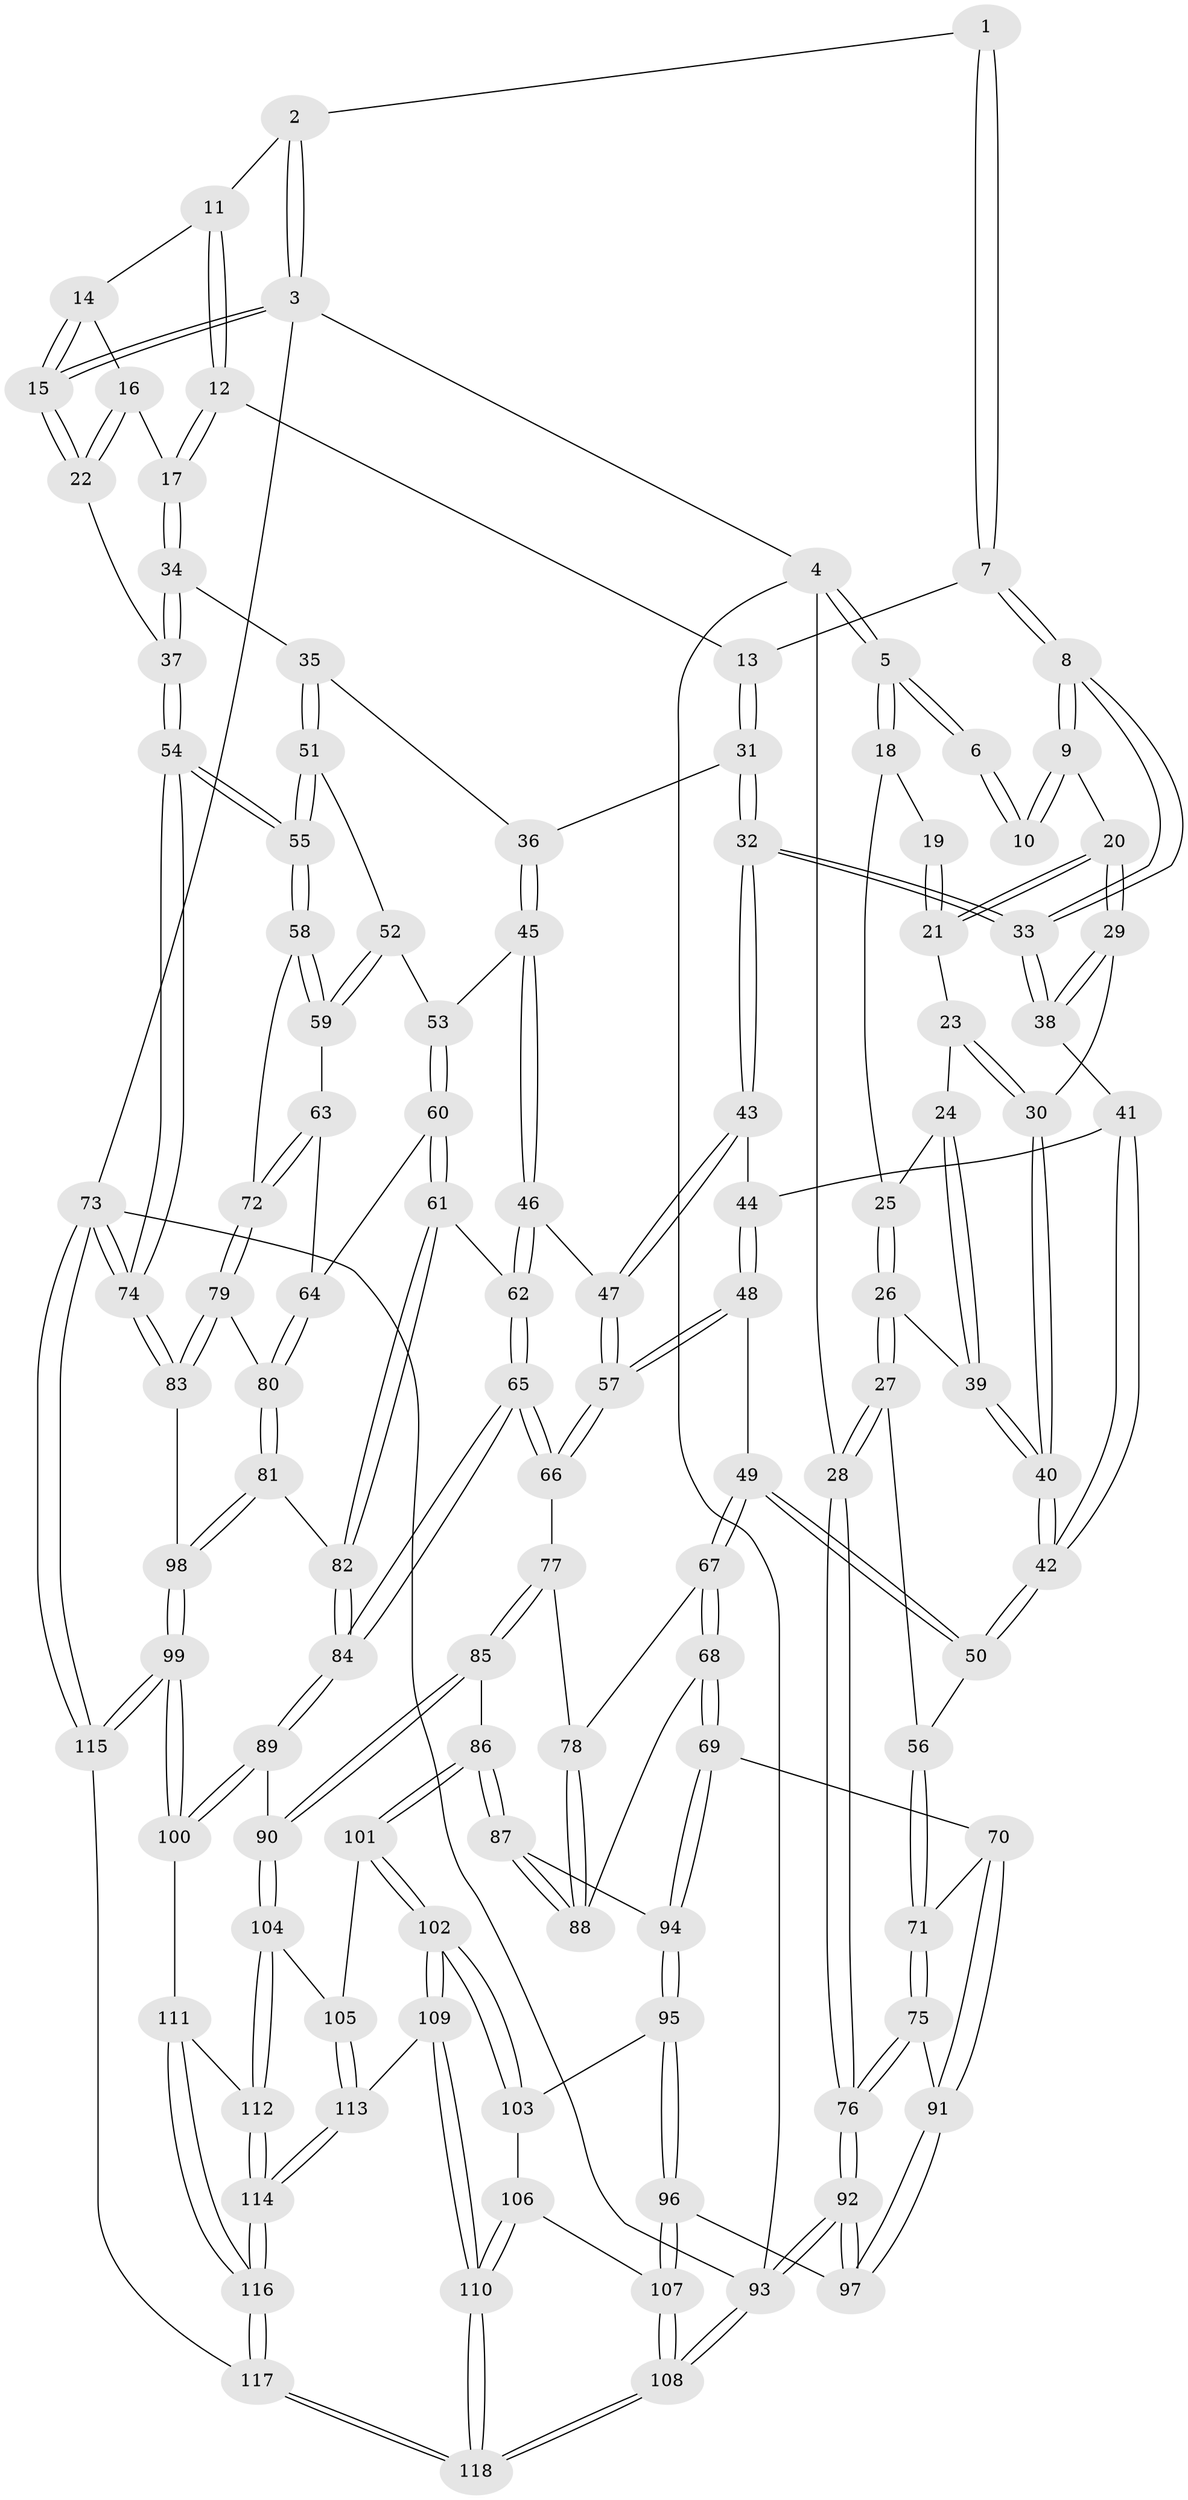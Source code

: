 // Generated by graph-tools (version 1.1) at 2025/03/03/09/25 03:03:15]
// undirected, 118 vertices, 292 edges
graph export_dot {
graph [start="1"]
  node [color=gray90,style=filled];
  1 [pos="+0.6309951709497547+0"];
  2 [pos="+0.7793442812218462+0"];
  3 [pos="+1+0"];
  4 [pos="+0+0"];
  5 [pos="+0+0"];
  6 [pos="+0.4844578763760816+0"];
  7 [pos="+0.5888422958229578+0.13837193608272674"];
  8 [pos="+0.5360233271441+0.18815600722200074"];
  9 [pos="+0.4100487586345145+0.12164610765926519"];
  10 [pos="+0.3941646839560084+0.0831808631997117"];
  11 [pos="+0.8015089475434891+0"];
  12 [pos="+0.7813530893494461+0.13710535613622954"];
  13 [pos="+0.7439845424876296+0.17286129908586942"];
  14 [pos="+0.9467752485812012+0.09957100498883883"];
  15 [pos="+1+0"];
  16 [pos="+0.9599411431638007+0.15993197858835148"];
  17 [pos="+0.88550033113148+0.20192912728336657"];
  18 [pos="+0+0"];
  19 [pos="+0.21758468264282613+0.08861938617208431"];
  20 [pos="+0.36529883513930744+0.21005352449970205"];
  21 [pos="+0.22287088596634982+0.1836138460596991"];
  22 [pos="+1+0.2497694463428555"];
  23 [pos="+0.21832245237376857+0.1975956629990418"];
  24 [pos="+0.19438076493420978+0.22242087054854107"];
  25 [pos="+0.0793941930309354+0.18607835091680563"];
  26 [pos="+0.07427669444063977+0.3543655328788153"];
  27 [pos="+0+0.41591889282718086"];
  28 [pos="+0+0.45101253741064534"];
  29 [pos="+0.36366778860540006+0.22998435413942117"];
  30 [pos="+0.2931280800847206+0.2779101316426738"];
  31 [pos="+0.7271554612832947+0.24489117806089325"];
  32 [pos="+0.5755181482244154+0.3435315255346144"];
  33 [pos="+0.5529208091256727+0.31696993787940897"];
  34 [pos="+0.9008887329501108+0.3431210932064353"];
  35 [pos="+0.8902388567994645+0.353111393969057"];
  36 [pos="+0.8159449481854341+0.3406996743842549"];
  37 [pos="+1+0.29552861736657754"];
  38 [pos="+0.41806941336068265+0.31358505735333453"];
  39 [pos="+0.148274303133541+0.34816851869084103"];
  40 [pos="+0.2587097199707036+0.4009448875412438"];
  41 [pos="+0.41139114906776797+0.3203179016644162"];
  42 [pos="+0.27495759532648467+0.41961785607931046"];
  43 [pos="+0.5815880748302842+0.3750824529257804"];
  44 [pos="+0.423863794717089+0.4129639779805783"];
  45 [pos="+0.6640744439974907+0.4415973889883004"];
  46 [pos="+0.6192199992560762+0.4295044937390022"];
  47 [pos="+0.5956553292000287+0.417250283288851"];
  48 [pos="+0.33152172363677596+0.4981085302864893"];
  49 [pos="+0.316953205115434+0.4940967089978494"];
  50 [pos="+0.2884850890295903+0.4671723521044892"];
  51 [pos="+0.8876908577570765+0.4269598568797691"];
  52 [pos="+0.8759262797436306+0.468787027716929"];
  53 [pos="+0.6932007649117867+0.4675162259918372"];
  54 [pos="+1+0.5174229416200884"];
  55 [pos="+1+0.5202322723944346"];
  56 [pos="+0.1786244961949339+0.5337266039885714"];
  57 [pos="+0.4658001714070513+0.5635355915811632"];
  58 [pos="+0.9286930537600936+0.5634416630417611"];
  59 [pos="+0.8770812808682759+0.4758277699578019"];
  60 [pos="+0.7374500635111365+0.5656125870804253"];
  61 [pos="+0.6920156063292633+0.6244300099446434"];
  62 [pos="+0.6365375957023548+0.6062607909200104"];
  63 [pos="+0.7792334018161159+0.563134444352265"];
  64 [pos="+0.7641657832486146+0.5718797167239582"];
  65 [pos="+0.5336686332388054+0.6450618856094561"];
  66 [pos="+0.47459468158402685+0.6036941685877758"];
  67 [pos="+0.2684632663249295+0.6616491022110598"];
  68 [pos="+0.24928693814392394+0.6909196730930948"];
  69 [pos="+0.24130128696495254+0.6982606076973602"];
  70 [pos="+0.1990137258651243+0.6710510406617444"];
  71 [pos="+0.15956874005681174+0.5816145816240859"];
  72 [pos="+0.9184849794559159+0.5890681373817993"];
  73 [pos="+1+1"];
  74 [pos="+1+1"];
  75 [pos="+0+0.6323904448209992"];
  76 [pos="+0+0.590701963887333"];
  77 [pos="+0.45133936699724886+0.6347008649530657"];
  78 [pos="+0.4435228654758837+0.6406461862111247"];
  79 [pos="+0.8879822612641877+0.7045907343147915"];
  80 [pos="+0.8605768570235725+0.7017567947312436"];
  81 [pos="+0.7136545443601156+0.7431838445365612"];
  82 [pos="+0.7090939583487824+0.7419216969518139"];
  83 [pos="+0.9903097007955911+0.8129724576190402"];
  84 [pos="+0.6041841264182084+0.7742786694270766"];
  85 [pos="+0.4624080550035101+0.7865680495469795"];
  86 [pos="+0.3804259832683212+0.7945077596087093"];
  87 [pos="+0.3787773398039615+0.7923397427404525"];
  88 [pos="+0.3915700023640682+0.7061974881134544"];
  89 [pos="+0.5937090312759297+0.7922573260493192"];
  90 [pos="+0.526794325511515+0.8163351264076317"];
  91 [pos="+0.00844678404051013+0.6950682379730169"];
  92 [pos="+0+1"];
  93 [pos="+0+1"];
  94 [pos="+0.24083589078949771+0.7488699778464083"];
  95 [pos="+0.23146354685437392+0.7650612305915718"];
  96 [pos="+0.10400923509937585+0.8098161490155511"];
  97 [pos="+0.08675882134518426+0.7998051037630157"];
  98 [pos="+0.7610572685009993+0.8589287901567592"];
  99 [pos="+0.7185690402481707+1"];
  100 [pos="+0.6481886351787763+0.9593668170497138"];
  101 [pos="+0.37567216362193256+0.8430808800927642"];
  102 [pos="+0.3399187016035868+0.8876756789512488"];
  103 [pos="+0.2354716736512137+0.7833300094569744"];
  104 [pos="+0.48454402483736936+0.8879179489536285"];
  105 [pos="+0.4423490377152819+0.8814335009542265"];
  106 [pos="+0.23087581595941817+0.8618522824051483"];
  107 [pos="+0.12670894081790132+0.9367298289891504"];
  108 [pos="+0.057135420662713626+1"];
  109 [pos="+0.32493343248018675+0.9365360875497769"];
  110 [pos="+0.3048487970077061+0.9520969092617432"];
  111 [pos="+0.5345683604480359+0.9502777202232586"];
  112 [pos="+0.48940046910903434+0.9235682920093471"];
  113 [pos="+0.38191823327874963+0.9471666435193683"];
  114 [pos="+0.4417269761653123+0.9782127805095349"];
  115 [pos="+0.8213459620884783+1"];
  116 [pos="+0.4648200864562215+1"];
  117 [pos="+0.46552946108814797+1"];
  118 [pos="+0.09337455025117913+1"];
  1 -- 2;
  1 -- 7;
  1 -- 7;
  2 -- 3;
  2 -- 3;
  2 -- 11;
  3 -- 4;
  3 -- 15;
  3 -- 15;
  3 -- 73;
  4 -- 5;
  4 -- 5;
  4 -- 28;
  4 -- 93;
  5 -- 6;
  5 -- 6;
  5 -- 18;
  5 -- 18;
  6 -- 10;
  6 -- 10;
  7 -- 8;
  7 -- 8;
  7 -- 13;
  8 -- 9;
  8 -- 9;
  8 -- 33;
  8 -- 33;
  9 -- 10;
  9 -- 10;
  9 -- 20;
  11 -- 12;
  11 -- 12;
  11 -- 14;
  12 -- 13;
  12 -- 17;
  12 -- 17;
  13 -- 31;
  13 -- 31;
  14 -- 15;
  14 -- 15;
  14 -- 16;
  15 -- 22;
  15 -- 22;
  16 -- 17;
  16 -- 22;
  16 -- 22;
  17 -- 34;
  17 -- 34;
  18 -- 19;
  18 -- 25;
  19 -- 21;
  19 -- 21;
  20 -- 21;
  20 -- 21;
  20 -- 29;
  20 -- 29;
  21 -- 23;
  22 -- 37;
  23 -- 24;
  23 -- 30;
  23 -- 30;
  24 -- 25;
  24 -- 39;
  24 -- 39;
  25 -- 26;
  25 -- 26;
  26 -- 27;
  26 -- 27;
  26 -- 39;
  27 -- 28;
  27 -- 28;
  27 -- 56;
  28 -- 76;
  28 -- 76;
  29 -- 30;
  29 -- 38;
  29 -- 38;
  30 -- 40;
  30 -- 40;
  31 -- 32;
  31 -- 32;
  31 -- 36;
  32 -- 33;
  32 -- 33;
  32 -- 43;
  32 -- 43;
  33 -- 38;
  33 -- 38;
  34 -- 35;
  34 -- 37;
  34 -- 37;
  35 -- 36;
  35 -- 51;
  35 -- 51;
  36 -- 45;
  36 -- 45;
  37 -- 54;
  37 -- 54;
  38 -- 41;
  39 -- 40;
  39 -- 40;
  40 -- 42;
  40 -- 42;
  41 -- 42;
  41 -- 42;
  41 -- 44;
  42 -- 50;
  42 -- 50;
  43 -- 44;
  43 -- 47;
  43 -- 47;
  44 -- 48;
  44 -- 48;
  45 -- 46;
  45 -- 46;
  45 -- 53;
  46 -- 47;
  46 -- 62;
  46 -- 62;
  47 -- 57;
  47 -- 57;
  48 -- 49;
  48 -- 57;
  48 -- 57;
  49 -- 50;
  49 -- 50;
  49 -- 67;
  49 -- 67;
  50 -- 56;
  51 -- 52;
  51 -- 55;
  51 -- 55;
  52 -- 53;
  52 -- 59;
  52 -- 59;
  53 -- 60;
  53 -- 60;
  54 -- 55;
  54 -- 55;
  54 -- 74;
  54 -- 74;
  55 -- 58;
  55 -- 58;
  56 -- 71;
  56 -- 71;
  57 -- 66;
  57 -- 66;
  58 -- 59;
  58 -- 59;
  58 -- 72;
  59 -- 63;
  60 -- 61;
  60 -- 61;
  60 -- 64;
  61 -- 62;
  61 -- 82;
  61 -- 82;
  62 -- 65;
  62 -- 65;
  63 -- 64;
  63 -- 72;
  63 -- 72;
  64 -- 80;
  64 -- 80;
  65 -- 66;
  65 -- 66;
  65 -- 84;
  65 -- 84;
  66 -- 77;
  67 -- 68;
  67 -- 68;
  67 -- 78;
  68 -- 69;
  68 -- 69;
  68 -- 88;
  69 -- 70;
  69 -- 94;
  69 -- 94;
  70 -- 71;
  70 -- 91;
  70 -- 91;
  71 -- 75;
  71 -- 75;
  72 -- 79;
  72 -- 79;
  73 -- 74;
  73 -- 74;
  73 -- 115;
  73 -- 115;
  73 -- 93;
  74 -- 83;
  74 -- 83;
  75 -- 76;
  75 -- 76;
  75 -- 91;
  76 -- 92;
  76 -- 92;
  77 -- 78;
  77 -- 85;
  77 -- 85;
  78 -- 88;
  78 -- 88;
  79 -- 80;
  79 -- 83;
  79 -- 83;
  80 -- 81;
  80 -- 81;
  81 -- 82;
  81 -- 98;
  81 -- 98;
  82 -- 84;
  82 -- 84;
  83 -- 98;
  84 -- 89;
  84 -- 89;
  85 -- 86;
  85 -- 90;
  85 -- 90;
  86 -- 87;
  86 -- 87;
  86 -- 101;
  86 -- 101;
  87 -- 88;
  87 -- 88;
  87 -- 94;
  89 -- 90;
  89 -- 100;
  89 -- 100;
  90 -- 104;
  90 -- 104;
  91 -- 97;
  91 -- 97;
  92 -- 93;
  92 -- 93;
  92 -- 97;
  92 -- 97;
  93 -- 108;
  93 -- 108;
  94 -- 95;
  94 -- 95;
  95 -- 96;
  95 -- 96;
  95 -- 103;
  96 -- 97;
  96 -- 107;
  96 -- 107;
  98 -- 99;
  98 -- 99;
  99 -- 100;
  99 -- 100;
  99 -- 115;
  99 -- 115;
  100 -- 111;
  101 -- 102;
  101 -- 102;
  101 -- 105;
  102 -- 103;
  102 -- 103;
  102 -- 109;
  102 -- 109;
  103 -- 106;
  104 -- 105;
  104 -- 112;
  104 -- 112;
  105 -- 113;
  105 -- 113;
  106 -- 107;
  106 -- 110;
  106 -- 110;
  107 -- 108;
  107 -- 108;
  108 -- 118;
  108 -- 118;
  109 -- 110;
  109 -- 110;
  109 -- 113;
  110 -- 118;
  110 -- 118;
  111 -- 112;
  111 -- 116;
  111 -- 116;
  112 -- 114;
  112 -- 114;
  113 -- 114;
  113 -- 114;
  114 -- 116;
  114 -- 116;
  115 -- 117;
  116 -- 117;
  116 -- 117;
  117 -- 118;
  117 -- 118;
}
